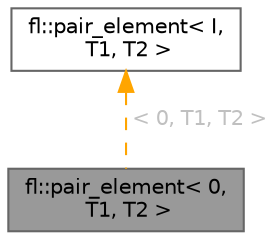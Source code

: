 digraph "fl::pair_element&lt; 0, T1, T2 &gt;"
{
 // INTERACTIVE_SVG=YES
 // LATEX_PDF_SIZE
  bgcolor="transparent";
  edge [fontname=Helvetica,fontsize=10,labelfontname=Helvetica,labelfontsize=10];
  node [fontname=Helvetica,fontsize=10,shape=box,height=0.2,width=0.4];
  Node1 [id="Node000001",label="fl::pair_element\< 0,\l T1, T2 \>",height=0.2,width=0.4,color="gray40", fillcolor="grey60", style="filled", fontcolor="black",tooltip=" "];
  Node2 -> Node1 [id="edge1_Node000001_Node000002",dir="back",color="orange",style="dashed",tooltip=" ",label=" \< 0, T1, T2 \>",fontcolor="grey" ];
  Node2 [id="Node000002",label="fl::pair_element\< I,\l T1, T2 \>",height=0.2,width=0.4,color="gray40", fillcolor="white", style="filled",URL="$d4/d36/namespacefl.html#db/d06/structfl_1_1pair__element",tooltip=" "];
}
